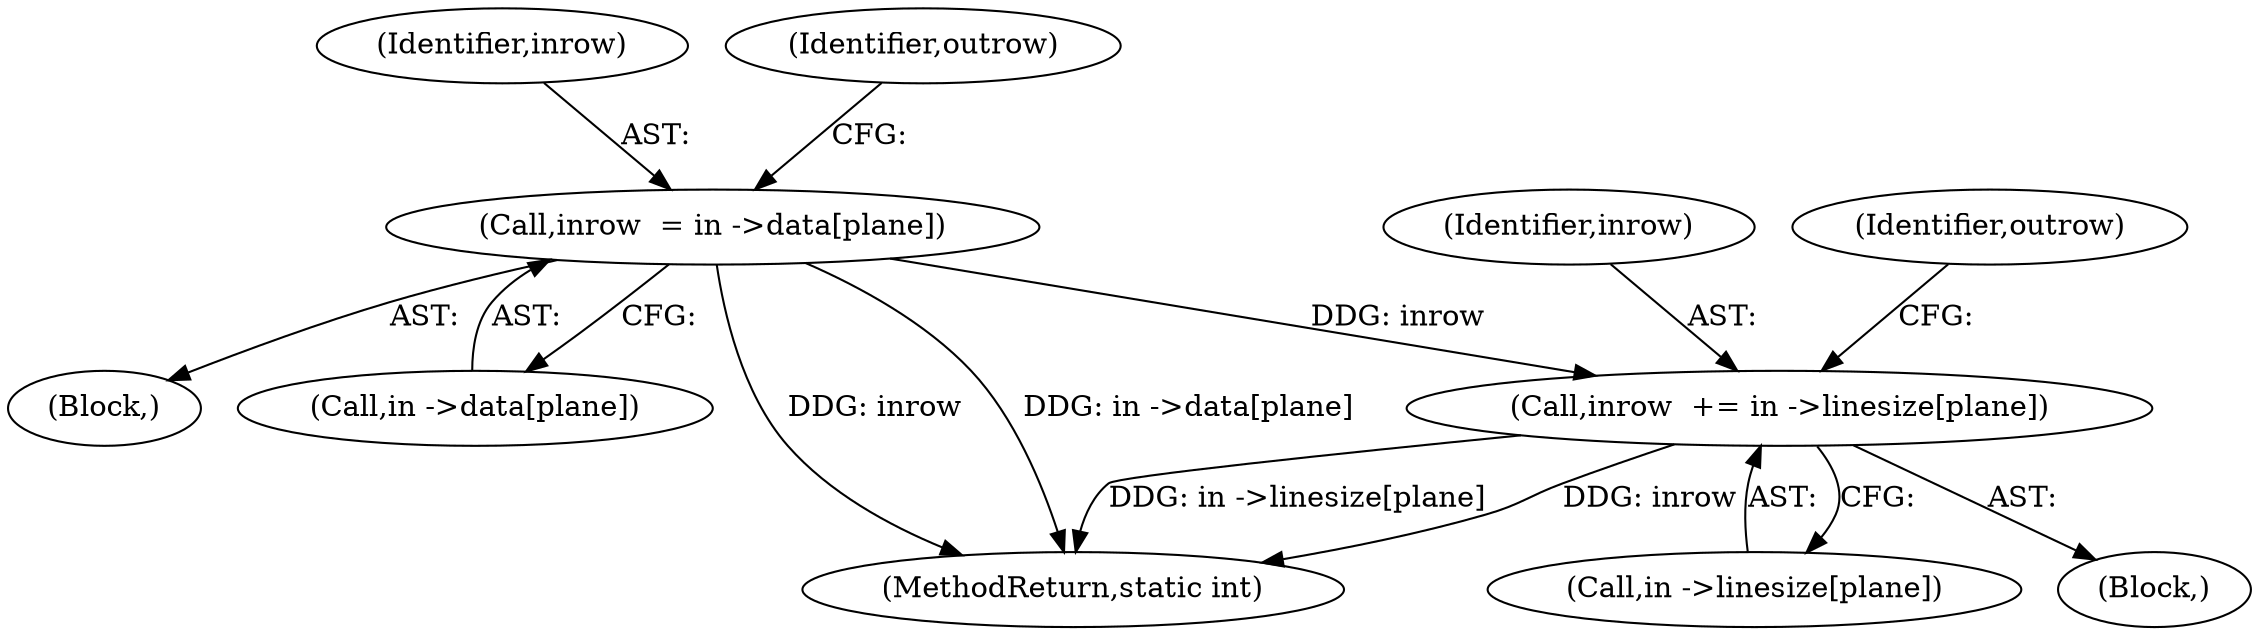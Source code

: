 digraph "0_FFmpeg_e43a0a232dbf6d3c161823c2e07c52e76227a1bc_6@array" {
"1000423" [label="(Call,inrow  += in ->linesize[plane])"];
"1000373" [label="(Call,inrow  = in ->data[plane])"];
"1000374" [label="(Identifier,inrow)"];
"1000423" [label="(Call,inrow  += in ->linesize[plane])"];
"1000447" [label="(MethodReturn,static int)"];
"1000424" [label="(Identifier,inrow)"];
"1000326" [label="(Block,)"];
"1000373" [label="(Call,inrow  = in ->data[plane])"];
"1000381" [label="(Identifier,outrow)"];
"1000396" [label="(Block,)"];
"1000425" [label="(Call,in ->linesize[plane])"];
"1000431" [label="(Identifier,outrow)"];
"1000375" [label="(Call,in ->data[plane])"];
"1000423" -> "1000396"  [label="AST: "];
"1000423" -> "1000425"  [label="CFG: "];
"1000424" -> "1000423"  [label="AST: "];
"1000425" -> "1000423"  [label="AST: "];
"1000431" -> "1000423"  [label="CFG: "];
"1000423" -> "1000447"  [label="DDG: in ->linesize[plane]"];
"1000423" -> "1000447"  [label="DDG: inrow"];
"1000373" -> "1000423"  [label="DDG: inrow"];
"1000373" -> "1000326"  [label="AST: "];
"1000373" -> "1000375"  [label="CFG: "];
"1000374" -> "1000373"  [label="AST: "];
"1000375" -> "1000373"  [label="AST: "];
"1000381" -> "1000373"  [label="CFG: "];
"1000373" -> "1000447"  [label="DDG: in ->data[plane]"];
"1000373" -> "1000447"  [label="DDG: inrow"];
}
